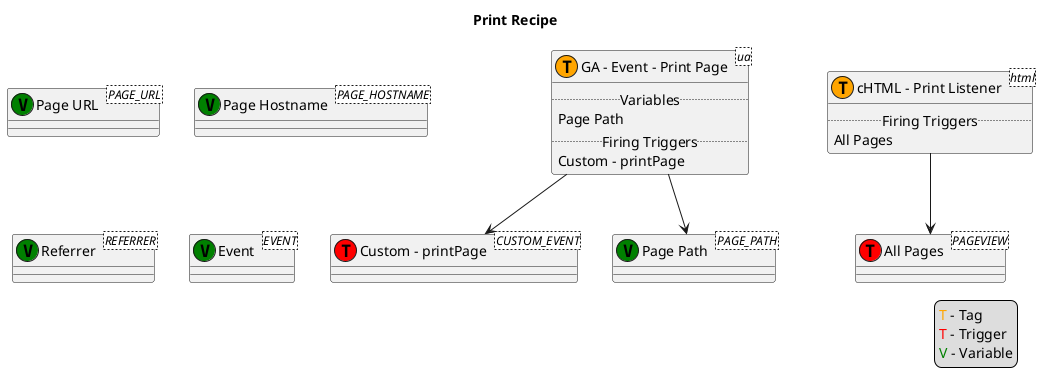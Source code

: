 @startuml
title Print Recipe
legend right
<color:orange>T</color> - Tag
<color:red>T</color> - Trigger
<color:green>V</color> - Variable
end legend
class "GA - Event - Print Page" as 02<ua> << (T, orange) >> {
    .. Variables ..
    Page Path
    .. Firing Triggers ..
    Custom - printPage
}
class "cHTML - Print Listener" as 01<html> << (T, orange) >> {
    .. Firing Triggers ..
    All Pages
}
class "Custom - printPage" as 16<CUSTOM_EVENT> << (T, red) >>
class "All Pages" as 2147479553<PAGEVIEW> << (T, red) >>
class "Page URL"<PAGE_URL> << (V, green) >>
class "Page Hostname"<PAGE_HOSTNAME> << (V, green) >>
class "Page Path"<PAGE_PATH> << (V, green) >>
class "Referrer"<REFERRER> << (V, green) >>
class "Event"<EVENT> << (V, green) >>
02 --> 16
01 --> 2147479553
02 --> "Page Path"
@enduml